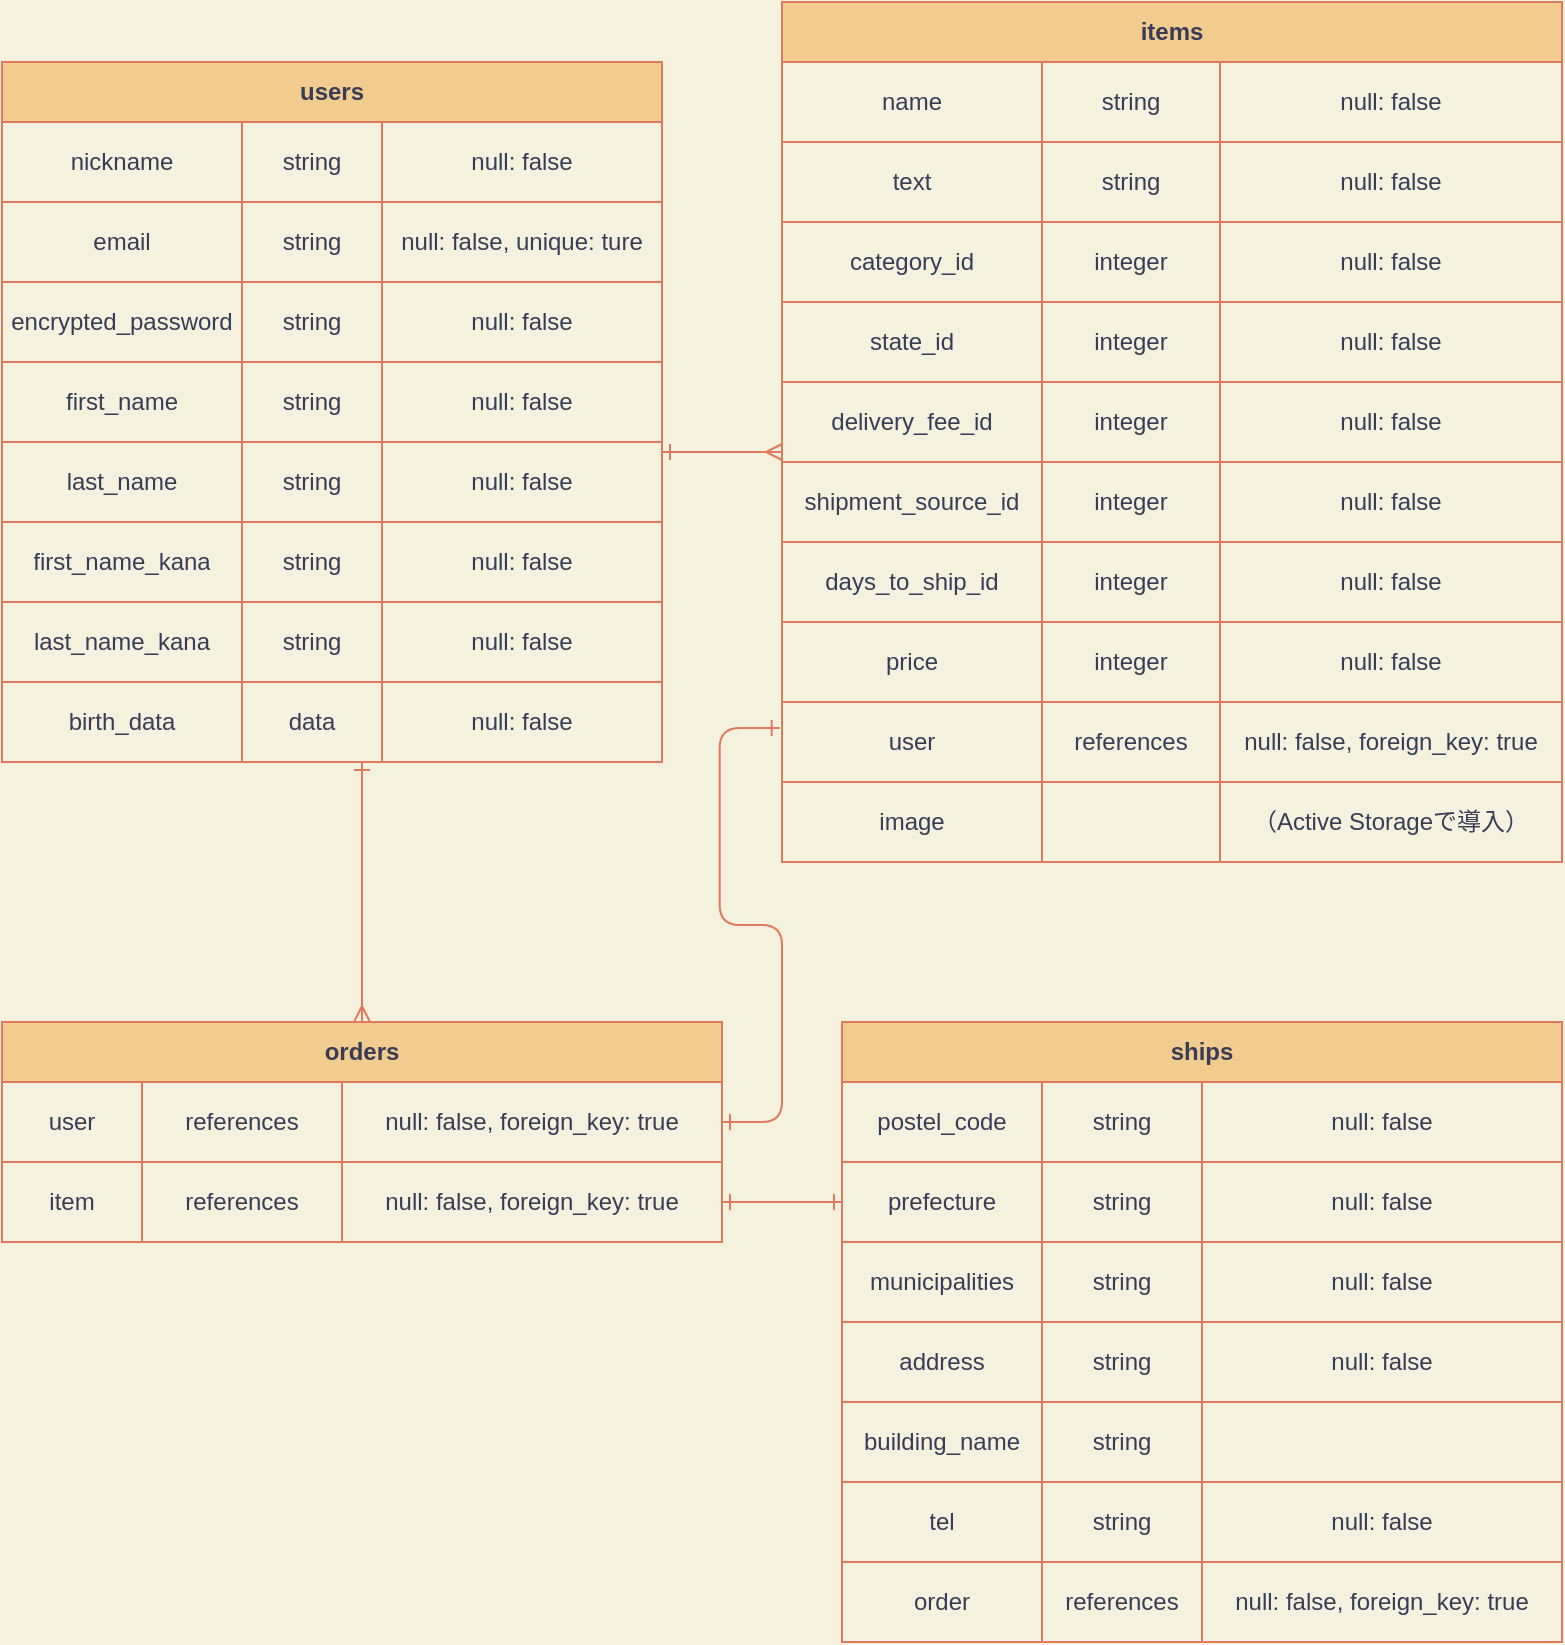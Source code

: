 <mxfile version="13.10.0" type="embed">
    <diagram id="HXXg-mpAm4z_dS3OdFhY" name="ページ1">
        <mxGraphModel dx="856" dy="747" grid="1" gridSize="10" guides="1" tooltips="1" connect="1" arrows="1" fold="1" page="1" pageScale="1" pageWidth="827" pageHeight="1169" background="#F4F1DE" math="0" shadow="0">
            <root>
                <mxCell id="0"/>
                <mxCell id="1" parent="0"/>
                <mxCell id="120" value="" style="edgeStyle=orthogonalEdgeStyle;rounded=0;orthogonalLoop=1;jettySize=auto;html=1;endArrow=ERmany;endFill=0;startArrow=ERone;startFill=0;strokeColor=#E07A5F;fontColor=#393C56;labelBackgroundColor=none;" parent="1" source="26" target="87" edge="1">
                    <mxGeometry relative="1" as="geometry">
                        <Array as="points">
                            <mxPoint x="370" y="235"/>
                            <mxPoint x="370" y="235"/>
                        </Array>
                    </mxGeometry>
                </mxCell>
                <mxCell id="158" value="" style="edgeStyle=orthogonalEdgeStyle;rounded=0;orthogonalLoop=1;jettySize=auto;html=1;endArrow=ERmany;endFill=0;startArrow=ERone;startFill=0;strokeColor=#E07A5F;fontColor=#393C56;labelBackgroundColor=none;" parent="1" source="26" target="125" edge="1">
                    <mxGeometry relative="1" as="geometry">
                        <Array as="points">
                            <mxPoint x="200" y="460"/>
                            <mxPoint x="200" y="460"/>
                        </Array>
                    </mxGeometry>
                </mxCell>
                <mxCell id="26" value="users" style="shape=table;html=1;whiteSpace=wrap;startSize=30;container=1;collapsible=0;childLayout=tableLayout;fontStyle=1;align=center;strokeColor=#E07A5F;fontColor=#393C56;fillColor=#F2CC8F;labelBackgroundColor=none;" parent="1" vertex="1">
                    <mxGeometry x="20" y="40" width="330" height="350" as="geometry"/>
                </mxCell>
                <mxCell id="71" style="shape=partialRectangle;html=1;whiteSpace=wrap;collapsible=0;dropTarget=0;pointerEvents=0;fillColor=none;top=0;left=0;bottom=0;right=0;points=[[0,0.5],[1,0.5]];portConstraint=eastwest;fontColor=#393C56;strokeColor=#E07A5F;labelBackgroundColor=none;" parent="26" vertex="1">
                    <mxGeometry y="30" width="330" height="40" as="geometry"/>
                </mxCell>
                <mxCell id="72" value="nickname" style="shape=partialRectangle;html=1;whiteSpace=wrap;connectable=0;fillColor=none;top=0;left=0;bottom=0;right=0;overflow=hidden;fontColor=#393C56;strokeColor=#E07A5F;labelBackgroundColor=none;" parent="71" vertex="1">
                    <mxGeometry width="120" height="40" as="geometry"/>
                </mxCell>
                <mxCell id="73" value="string" style="shape=partialRectangle;html=1;whiteSpace=wrap;connectable=0;fillColor=none;top=0;left=0;bottom=0;right=0;overflow=hidden;fontColor=#393C56;strokeColor=#E07A5F;labelBackgroundColor=none;" parent="71" vertex="1">
                    <mxGeometry x="120" width="70" height="40" as="geometry"/>
                </mxCell>
                <mxCell id="74" value="null: false" style="shape=partialRectangle;html=1;whiteSpace=wrap;connectable=0;fillColor=none;top=0;left=0;bottom=0;right=0;overflow=hidden;fontColor=#393C56;strokeColor=#E07A5F;labelBackgroundColor=none;" parent="71" vertex="1">
                    <mxGeometry x="190" width="140" height="40" as="geometry"/>
                </mxCell>
                <mxCell id="27" value="" style="shape=partialRectangle;html=1;whiteSpace=wrap;collapsible=0;dropTarget=0;pointerEvents=0;fillColor=none;top=0;left=0;bottom=0;right=0;points=[[0,0.5],[1,0.5]];portConstraint=eastwest;fontColor=#393C56;strokeColor=#E07A5F;labelBackgroundColor=none;" parent="26" vertex="1">
                    <mxGeometry y="70" width="330" height="40" as="geometry"/>
                </mxCell>
                <mxCell id="28" value="email" style="shape=partialRectangle;html=1;whiteSpace=wrap;connectable=0;fillColor=none;top=0;left=0;bottom=0;right=0;overflow=hidden;fontColor=#393C56;strokeColor=#E07A5F;labelBackgroundColor=none;" parent="27" vertex="1">
                    <mxGeometry width="120" height="40" as="geometry"/>
                </mxCell>
                <mxCell id="29" value="string" style="shape=partialRectangle;html=1;whiteSpace=wrap;connectable=0;fillColor=none;top=0;left=0;bottom=0;right=0;overflow=hidden;fontColor=#393C56;strokeColor=#E07A5F;labelBackgroundColor=none;" parent="27" vertex="1">
                    <mxGeometry x="120" width="70" height="40" as="geometry"/>
                </mxCell>
                <mxCell id="30" value="null: false, unique: ture" style="shape=partialRectangle;html=1;whiteSpace=wrap;connectable=0;fillColor=none;top=0;left=0;bottom=0;right=0;overflow=hidden;fontColor=#393C56;strokeColor=#E07A5F;labelBackgroundColor=none;" parent="27" vertex="1">
                    <mxGeometry x="190" width="140" height="40" as="geometry"/>
                </mxCell>
                <mxCell id="31" value="" style="shape=partialRectangle;html=1;whiteSpace=wrap;collapsible=0;dropTarget=0;pointerEvents=0;fillColor=none;top=0;left=0;bottom=0;right=0;points=[[0,0.5],[1,0.5]];portConstraint=eastwest;fontColor=#393C56;strokeColor=#E07A5F;labelBackgroundColor=none;" parent="26" vertex="1">
                    <mxGeometry y="110" width="330" height="40" as="geometry"/>
                </mxCell>
                <mxCell id="32" value="encrypted_password" style="shape=partialRectangle;html=1;whiteSpace=wrap;connectable=0;fillColor=none;top=0;left=0;bottom=0;right=0;overflow=hidden;fontColor=#393C56;strokeColor=#E07A5F;labelBackgroundColor=none;" parent="31" vertex="1">
                    <mxGeometry width="120" height="40" as="geometry"/>
                </mxCell>
                <mxCell id="33" value="string" style="shape=partialRectangle;html=1;whiteSpace=wrap;connectable=0;fillColor=none;top=0;left=0;bottom=0;right=0;overflow=hidden;fontColor=#393C56;strokeColor=#E07A5F;labelBackgroundColor=none;" parent="31" vertex="1">
                    <mxGeometry x="120" width="70" height="40" as="geometry"/>
                </mxCell>
                <mxCell id="34" value="null: false" style="shape=partialRectangle;html=1;whiteSpace=wrap;connectable=0;fillColor=none;top=0;left=0;bottom=0;right=0;overflow=hidden;fontColor=#393C56;strokeColor=#E07A5F;labelBackgroundColor=none;" parent="31" vertex="1">
                    <mxGeometry x="190" width="140" height="40" as="geometry"/>
                </mxCell>
                <mxCell id="35" value="" style="shape=partialRectangle;html=1;whiteSpace=wrap;collapsible=0;dropTarget=0;pointerEvents=0;fillColor=none;top=0;left=0;bottom=0;right=0;points=[[0,0.5],[1,0.5]];portConstraint=eastwest;fontColor=#393C56;strokeColor=#E07A5F;labelBackgroundColor=none;" parent="26" vertex="1">
                    <mxGeometry y="150" width="330" height="40" as="geometry"/>
                </mxCell>
                <mxCell id="36" value="first_name" style="shape=partialRectangle;html=1;whiteSpace=wrap;connectable=0;fillColor=none;top=0;left=0;bottom=0;right=0;overflow=hidden;fontColor=#393C56;strokeColor=#E07A5F;labelBackgroundColor=none;" parent="35" vertex="1">
                    <mxGeometry width="120" height="40" as="geometry"/>
                </mxCell>
                <mxCell id="37" value="string" style="shape=partialRectangle;html=1;whiteSpace=wrap;connectable=0;fillColor=none;top=0;left=0;bottom=0;right=0;overflow=hidden;fontColor=#393C56;strokeColor=#E07A5F;labelBackgroundColor=none;" parent="35" vertex="1">
                    <mxGeometry x="120" width="70" height="40" as="geometry"/>
                </mxCell>
                <mxCell id="38" value="&lt;meta charset=&quot;utf-8&quot;&gt;&lt;span style=&quot;font-family: helvetica; font-size: 12px; font-style: normal; font-weight: 400; letter-spacing: normal; text-align: center; text-indent: 0px; text-transform: none; word-spacing: 0px; display: inline; float: none;&quot;&gt;null: false&lt;/span&gt;" style="shape=partialRectangle;html=1;whiteSpace=wrap;connectable=0;fillColor=none;top=0;left=0;bottom=0;right=0;overflow=hidden;fontColor=#393C56;strokeColor=#E07A5F;labelBackgroundColor=none;" parent="35" vertex="1">
                    <mxGeometry x="190" width="140" height="40" as="geometry"/>
                </mxCell>
                <mxCell id="67" style="shape=partialRectangle;html=1;whiteSpace=wrap;collapsible=0;dropTarget=0;pointerEvents=0;fillColor=none;top=0;left=0;bottom=0;right=0;points=[[0,0.5],[1,0.5]];portConstraint=eastwest;fontColor=#393C56;strokeColor=#E07A5F;labelBackgroundColor=none;" parent="26" vertex="1">
                    <mxGeometry y="190" width="330" height="40" as="geometry"/>
                </mxCell>
                <mxCell id="68" value="last_name" style="shape=partialRectangle;html=1;whiteSpace=wrap;connectable=0;fillColor=none;top=0;left=0;bottom=0;right=0;overflow=hidden;fontColor=#393C56;strokeColor=#E07A5F;labelBackgroundColor=none;" parent="67" vertex="1">
                    <mxGeometry width="120" height="40" as="geometry"/>
                </mxCell>
                <mxCell id="69" value="string" style="shape=partialRectangle;html=1;whiteSpace=wrap;connectable=0;fillColor=none;top=0;left=0;bottom=0;right=0;overflow=hidden;fontColor=#393C56;strokeColor=#E07A5F;labelBackgroundColor=none;" parent="67" vertex="1">
                    <mxGeometry x="120" width="70" height="40" as="geometry"/>
                </mxCell>
                <mxCell id="70" value="&lt;meta charset=&quot;utf-8&quot;&gt;&lt;span style=&quot;font-family: helvetica; font-size: 12px; font-style: normal; font-weight: 400; letter-spacing: normal; text-align: center; text-indent: 0px; text-transform: none; word-spacing: 0px; display: inline; float: none;&quot;&gt;null: false&lt;/span&gt;" style="shape=partialRectangle;html=1;whiteSpace=wrap;connectable=0;fillColor=none;top=0;left=0;bottom=0;right=0;overflow=hidden;fontColor=#393C56;strokeColor=#E07A5F;labelBackgroundColor=none;" parent="67" vertex="1">
                    <mxGeometry x="190" width="140" height="40" as="geometry"/>
                </mxCell>
                <mxCell id="75" style="shape=partialRectangle;html=1;whiteSpace=wrap;collapsible=0;dropTarget=0;pointerEvents=0;fillColor=none;top=0;left=0;bottom=0;right=0;points=[[0,0.5],[1,0.5]];portConstraint=eastwest;fontColor=#393C56;strokeColor=#E07A5F;labelBackgroundColor=none;" parent="26" vertex="1">
                    <mxGeometry y="230" width="330" height="40" as="geometry"/>
                </mxCell>
                <mxCell id="76" value="first_name_kana" style="shape=partialRectangle;html=1;whiteSpace=wrap;connectable=0;fillColor=none;top=0;left=0;bottom=0;right=0;overflow=hidden;fontColor=#393C56;strokeColor=#E07A5F;labelBackgroundColor=none;" parent="75" vertex="1">
                    <mxGeometry width="120" height="40" as="geometry"/>
                </mxCell>
                <mxCell id="77" value="string" style="shape=partialRectangle;html=1;whiteSpace=wrap;connectable=0;fillColor=none;top=0;left=0;bottom=0;right=0;overflow=hidden;fontColor=#393C56;strokeColor=#E07A5F;labelBackgroundColor=none;" parent="75" vertex="1">
                    <mxGeometry x="120" width="70" height="40" as="geometry"/>
                </mxCell>
                <mxCell id="78" value="&lt;meta charset=&quot;utf-8&quot;&gt;&lt;span style=&quot;font-family: helvetica; font-size: 12px; font-style: normal; font-weight: 400; letter-spacing: normal; text-align: center; text-indent: 0px; text-transform: none; word-spacing: 0px; display: inline; float: none;&quot;&gt;null: false&lt;/span&gt;" style="shape=partialRectangle;html=1;whiteSpace=wrap;connectable=0;fillColor=none;top=0;left=0;bottom=0;right=0;overflow=hidden;fontColor=#393C56;strokeColor=#E07A5F;labelBackgroundColor=none;" parent="75" vertex="1">
                    <mxGeometry x="190" width="140" height="40" as="geometry"/>
                </mxCell>
                <mxCell id="79" style="shape=partialRectangle;html=1;whiteSpace=wrap;collapsible=0;dropTarget=0;pointerEvents=0;fillColor=none;top=0;left=0;bottom=0;right=0;points=[[0,0.5],[1,0.5]];portConstraint=eastwest;fontColor=#393C56;strokeColor=#E07A5F;labelBackgroundColor=none;" parent="26" vertex="1">
                    <mxGeometry y="270" width="330" height="40" as="geometry"/>
                </mxCell>
                <mxCell id="80" value="last_name_kana" style="shape=partialRectangle;html=1;whiteSpace=wrap;connectable=0;fillColor=none;top=0;left=0;bottom=0;right=0;overflow=hidden;fontColor=#393C56;strokeColor=#E07A5F;labelBackgroundColor=none;" parent="79" vertex="1">
                    <mxGeometry width="120" height="40" as="geometry"/>
                </mxCell>
                <mxCell id="81" value="string" style="shape=partialRectangle;html=1;whiteSpace=wrap;connectable=0;fillColor=none;top=0;left=0;bottom=0;right=0;overflow=hidden;fontColor=#393C56;strokeColor=#E07A5F;labelBackgroundColor=none;" parent="79" vertex="1">
                    <mxGeometry x="120" width="70" height="40" as="geometry"/>
                </mxCell>
                <mxCell id="82" value="&lt;meta charset=&quot;utf-8&quot;&gt;&lt;span style=&quot;font-family: helvetica; font-size: 12px; font-style: normal; font-weight: 400; letter-spacing: normal; text-align: center; text-indent: 0px; text-transform: none; word-spacing: 0px; display: inline; float: none;&quot;&gt;null: false&lt;/span&gt;" style="shape=partialRectangle;html=1;whiteSpace=wrap;connectable=0;fillColor=none;top=0;left=0;bottom=0;right=0;overflow=hidden;fontColor=#393C56;strokeColor=#E07A5F;labelBackgroundColor=none;" parent="79" vertex="1">
                    <mxGeometry x="190" width="140" height="40" as="geometry"/>
                </mxCell>
                <mxCell id="83" style="shape=partialRectangle;html=1;whiteSpace=wrap;collapsible=0;dropTarget=0;pointerEvents=0;fillColor=none;top=0;left=0;bottom=0;right=0;points=[[0,0.5],[1,0.5]];portConstraint=eastwest;fontColor=#393C56;strokeColor=#E07A5F;labelBackgroundColor=none;" parent="26" vertex="1">
                    <mxGeometry y="310" width="330" height="40" as="geometry"/>
                </mxCell>
                <mxCell id="84" value="birth_data" style="shape=partialRectangle;html=1;whiteSpace=wrap;connectable=0;fillColor=none;top=0;left=0;bottom=0;right=0;overflow=hidden;fontColor=#393C56;strokeColor=#E07A5F;labelBackgroundColor=none;" parent="83" vertex="1">
                    <mxGeometry width="120" height="40" as="geometry"/>
                </mxCell>
                <mxCell id="85" value="data" style="shape=partialRectangle;html=1;whiteSpace=wrap;connectable=0;fillColor=none;top=0;left=0;bottom=0;right=0;overflow=hidden;fontColor=#393C56;strokeColor=#E07A5F;labelBackgroundColor=none;" parent="83" vertex="1">
                    <mxGeometry x="120" width="70" height="40" as="geometry"/>
                </mxCell>
                <mxCell id="86" value="&lt;meta charset=&quot;utf-8&quot;&gt;&lt;span style=&quot;font-family: helvetica; font-size: 12px; font-style: normal; font-weight: 400; letter-spacing: normal; text-align: center; text-indent: 0px; text-transform: none; word-spacing: 0px; display: inline; float: none;&quot;&gt;null: false&lt;/span&gt;" style="shape=partialRectangle;html=1;whiteSpace=wrap;connectable=0;fillColor=none;top=0;left=0;bottom=0;right=0;overflow=hidden;fontColor=#393C56;strokeColor=#E07A5F;labelBackgroundColor=none;" parent="83" vertex="1">
                    <mxGeometry x="190" width="140" height="40" as="geometry"/>
                </mxCell>
                <mxCell id="87" value="items" style="shape=table;html=1;whiteSpace=wrap;startSize=30;container=1;collapsible=0;childLayout=tableLayout;fontStyle=1;align=center;strokeColor=#E07A5F;fontColor=#393C56;fillColor=#F2CC8F;labelBackgroundColor=none;" parent="1" vertex="1">
                    <mxGeometry x="410" y="10" width="390" height="430" as="geometry"/>
                </mxCell>
                <mxCell id="88" style="shape=partialRectangle;html=1;whiteSpace=wrap;collapsible=0;dropTarget=0;pointerEvents=0;fillColor=none;top=0;left=0;bottom=0;right=0;points=[[0,0.5],[1,0.5]];portConstraint=eastwest;fontColor=#393C56;strokeColor=#E07A5F;labelBackgroundColor=none;" parent="87" vertex="1">
                    <mxGeometry y="30" width="390" height="40" as="geometry"/>
                </mxCell>
                <mxCell id="89" value="name" style="shape=partialRectangle;html=1;whiteSpace=wrap;connectable=0;fillColor=none;top=0;left=0;bottom=0;right=0;overflow=hidden;fontColor=#393C56;strokeColor=#E07A5F;labelBackgroundColor=none;" parent="88" vertex="1">
                    <mxGeometry width="130" height="40" as="geometry"/>
                </mxCell>
                <mxCell id="90" value="string" style="shape=partialRectangle;html=1;whiteSpace=wrap;connectable=0;fillColor=none;top=0;left=0;bottom=0;right=0;overflow=hidden;fontColor=#393C56;strokeColor=#E07A5F;labelBackgroundColor=none;" parent="88" vertex="1">
                    <mxGeometry x="130" width="89" height="40" as="geometry"/>
                </mxCell>
                <mxCell id="91" value="null: false" style="shape=partialRectangle;html=1;whiteSpace=wrap;connectable=0;fillColor=none;top=0;left=0;bottom=0;right=0;overflow=hidden;fontColor=#393C56;strokeColor=#E07A5F;labelBackgroundColor=none;" parent="88" vertex="1">
                    <mxGeometry x="219" width="171" height="40" as="geometry"/>
                </mxCell>
                <mxCell id="92" value="" style="shape=partialRectangle;html=1;whiteSpace=wrap;collapsible=0;dropTarget=0;pointerEvents=0;fillColor=none;top=0;left=0;bottom=0;right=0;points=[[0,0.5],[1,0.5]];portConstraint=eastwest;fontColor=#393C56;strokeColor=#E07A5F;labelBackgroundColor=none;" parent="87" vertex="1">
                    <mxGeometry y="70" width="390" height="40" as="geometry"/>
                </mxCell>
                <mxCell id="93" value="text" style="shape=partialRectangle;html=1;whiteSpace=wrap;connectable=0;fillColor=none;top=0;left=0;bottom=0;right=0;overflow=hidden;fontColor=#393C56;strokeColor=#E07A5F;labelBackgroundColor=none;" parent="92" vertex="1">
                    <mxGeometry width="130" height="40" as="geometry"/>
                </mxCell>
                <mxCell id="94" value="string" style="shape=partialRectangle;html=1;whiteSpace=wrap;connectable=0;fillColor=none;top=0;left=0;bottom=0;right=0;overflow=hidden;fontColor=#393C56;strokeColor=#E07A5F;labelBackgroundColor=none;" parent="92" vertex="1">
                    <mxGeometry x="130" width="89" height="40" as="geometry"/>
                </mxCell>
                <mxCell id="95" value="null: false" style="shape=partialRectangle;html=1;whiteSpace=wrap;connectable=0;fillColor=none;top=0;left=0;bottom=0;right=0;overflow=hidden;fontColor=#393C56;strokeColor=#E07A5F;labelBackgroundColor=none;" parent="92" vertex="1">
                    <mxGeometry x="219" width="171" height="40" as="geometry"/>
                </mxCell>
                <mxCell id="96" value="" style="shape=partialRectangle;html=1;whiteSpace=wrap;collapsible=0;dropTarget=0;pointerEvents=0;fillColor=none;top=0;left=0;bottom=0;right=0;points=[[0,0.5],[1,0.5]];portConstraint=eastwest;fontColor=#393C56;strokeColor=#E07A5F;labelBackgroundColor=none;" parent="87" vertex="1">
                    <mxGeometry y="110" width="390" height="40" as="geometry"/>
                </mxCell>
                <mxCell id="97" value="category_id" style="shape=partialRectangle;html=1;whiteSpace=wrap;connectable=0;fillColor=none;top=0;left=0;bottom=0;right=0;overflow=hidden;fontColor=#393C56;strokeColor=#E07A5F;labelBackgroundColor=none;" parent="96" vertex="1">
                    <mxGeometry width="130" height="40" as="geometry"/>
                </mxCell>
                <mxCell id="98" value="integer" style="shape=partialRectangle;html=1;whiteSpace=wrap;connectable=0;fillColor=none;top=0;left=0;bottom=0;right=0;overflow=hidden;fontColor=#393C56;strokeColor=#E07A5F;labelBackgroundColor=none;" parent="96" vertex="1">
                    <mxGeometry x="130" width="89" height="40" as="geometry"/>
                </mxCell>
                <mxCell id="99" value="null: false" style="shape=partialRectangle;html=1;whiteSpace=wrap;connectable=0;fillColor=none;top=0;left=0;bottom=0;right=0;overflow=hidden;fontColor=#393C56;strokeColor=#E07A5F;labelBackgroundColor=none;" parent="96" vertex="1">
                    <mxGeometry x="219" width="171" height="40" as="geometry"/>
                </mxCell>
                <mxCell id="100" value="" style="shape=partialRectangle;html=1;whiteSpace=wrap;collapsible=0;dropTarget=0;pointerEvents=0;fillColor=none;top=0;left=0;bottom=0;right=0;points=[[0,0.5],[1,0.5]];portConstraint=eastwest;fontColor=#393C56;strokeColor=#E07A5F;labelBackgroundColor=none;" parent="87" vertex="1">
                    <mxGeometry y="150" width="390" height="40" as="geometry"/>
                </mxCell>
                <mxCell id="101" value="state_id" style="shape=partialRectangle;html=1;whiteSpace=wrap;connectable=0;fillColor=none;top=0;left=0;bottom=0;right=0;overflow=hidden;fontColor=#393C56;strokeColor=#E07A5F;labelBackgroundColor=none;" parent="100" vertex="1">
                    <mxGeometry width="130" height="40" as="geometry"/>
                </mxCell>
                <mxCell id="102" value="integer" style="shape=partialRectangle;html=1;whiteSpace=wrap;connectable=0;fillColor=none;top=0;left=0;bottom=0;right=0;overflow=hidden;fontColor=#393C56;strokeColor=#E07A5F;labelBackgroundColor=none;" parent="100" vertex="1">
                    <mxGeometry x="130" width="89" height="40" as="geometry"/>
                </mxCell>
                <mxCell id="103" value="&lt;meta charset=&quot;utf-8&quot;&gt;&lt;span style=&quot;font-family: helvetica; font-size: 12px; font-style: normal; font-weight: 400; letter-spacing: normal; text-align: center; text-indent: 0px; text-transform: none; word-spacing: 0px; display: inline; float: none;&quot;&gt;null: false&lt;/span&gt;" style="shape=partialRectangle;html=1;whiteSpace=wrap;connectable=0;fillColor=none;top=0;left=0;bottom=0;right=0;overflow=hidden;fontColor=#393C56;strokeColor=#E07A5F;labelBackgroundColor=none;" parent="100" vertex="1">
                    <mxGeometry x="219" width="171" height="40" as="geometry"/>
                </mxCell>
                <mxCell id="104" style="shape=partialRectangle;html=1;whiteSpace=wrap;collapsible=0;dropTarget=0;pointerEvents=0;fillColor=none;top=0;left=0;bottom=0;right=0;points=[[0,0.5],[1,0.5]];portConstraint=eastwest;fontColor=#393C56;strokeColor=#E07A5F;labelBackgroundColor=none;" parent="87" vertex="1">
                    <mxGeometry y="190" width="390" height="40" as="geometry"/>
                </mxCell>
                <mxCell id="105" value="delivery_fee_id" style="shape=partialRectangle;html=1;whiteSpace=wrap;connectable=0;fillColor=none;top=0;left=0;bottom=0;right=0;overflow=hidden;fontColor=#393C56;strokeColor=#E07A5F;labelBackgroundColor=none;" parent="104" vertex="1">
                    <mxGeometry width="130" height="40" as="geometry"/>
                </mxCell>
                <mxCell id="106" value="integer" style="shape=partialRectangle;html=1;whiteSpace=wrap;connectable=0;fillColor=none;top=0;left=0;bottom=0;right=0;overflow=hidden;fontColor=#393C56;strokeColor=#E07A5F;labelBackgroundColor=none;" parent="104" vertex="1">
                    <mxGeometry x="130" width="89" height="40" as="geometry"/>
                </mxCell>
                <mxCell id="107" value="&lt;meta charset=&quot;utf-8&quot;&gt;&lt;span style=&quot;font-family: helvetica; font-size: 12px; font-style: normal; font-weight: 400; letter-spacing: normal; text-align: center; text-indent: 0px; text-transform: none; word-spacing: 0px; display: inline; float: none;&quot;&gt;null: false&lt;/span&gt;" style="shape=partialRectangle;html=1;whiteSpace=wrap;connectable=0;fillColor=none;top=0;left=0;bottom=0;right=0;overflow=hidden;fontColor=#393C56;strokeColor=#E07A5F;labelBackgroundColor=none;" parent="104" vertex="1">
                    <mxGeometry x="219" width="171" height="40" as="geometry"/>
                </mxCell>
                <mxCell id="108" style="shape=partialRectangle;html=1;whiteSpace=wrap;collapsible=0;dropTarget=0;pointerEvents=0;fillColor=none;top=0;left=0;bottom=0;right=0;points=[[0,0.5],[1,0.5]];portConstraint=eastwest;fontColor=#393C56;strokeColor=#E07A5F;labelBackgroundColor=none;" parent="87" vertex="1">
                    <mxGeometry y="230" width="390" height="40" as="geometry"/>
                </mxCell>
                <mxCell id="109" value="shipment_source_id" style="shape=partialRectangle;html=1;whiteSpace=wrap;connectable=0;fillColor=none;top=0;left=0;bottom=0;right=0;overflow=hidden;fontColor=#393C56;strokeColor=#E07A5F;labelBackgroundColor=none;" parent="108" vertex="1">
                    <mxGeometry width="130" height="40" as="geometry"/>
                </mxCell>
                <mxCell id="110" value="integer" style="shape=partialRectangle;html=1;whiteSpace=wrap;connectable=0;fillColor=none;top=0;left=0;bottom=0;right=0;overflow=hidden;fontColor=#393C56;strokeColor=#E07A5F;labelBackgroundColor=none;" parent="108" vertex="1">
                    <mxGeometry x="130" width="89" height="40" as="geometry"/>
                </mxCell>
                <mxCell id="111" value="&lt;meta charset=&quot;utf-8&quot;&gt;&lt;span style=&quot;font-family: helvetica; font-size: 12px; font-style: normal; font-weight: 400; letter-spacing: normal; text-align: center; text-indent: 0px; text-transform: none; word-spacing: 0px; display: inline; float: none;&quot;&gt;null: false&lt;/span&gt;" style="shape=partialRectangle;html=1;whiteSpace=wrap;connectable=0;fillColor=none;top=0;left=0;bottom=0;right=0;overflow=hidden;fontColor=#393C56;strokeColor=#E07A5F;labelBackgroundColor=none;" parent="108" vertex="1">
                    <mxGeometry x="219" width="171" height="40" as="geometry"/>
                </mxCell>
                <mxCell id="112" style="shape=partialRectangle;html=1;whiteSpace=wrap;collapsible=0;dropTarget=0;pointerEvents=0;fillColor=none;top=0;left=0;bottom=0;right=0;points=[[0,0.5],[1,0.5]];portConstraint=eastwest;fontColor=#393C56;strokeColor=#E07A5F;labelBackgroundColor=none;" parent="87" vertex="1">
                    <mxGeometry y="270" width="390" height="40" as="geometry"/>
                </mxCell>
                <mxCell id="113" value="days_to_ship_id" style="shape=partialRectangle;html=1;whiteSpace=wrap;connectable=0;fillColor=none;top=0;left=0;bottom=0;right=0;overflow=hidden;fontColor=#393C56;strokeColor=#E07A5F;labelBackgroundColor=none;" parent="112" vertex="1">
                    <mxGeometry width="130" height="40" as="geometry"/>
                </mxCell>
                <mxCell id="114" value="integer" style="shape=partialRectangle;html=1;whiteSpace=wrap;connectable=0;fillColor=none;top=0;left=0;bottom=0;right=0;overflow=hidden;fontColor=#393C56;strokeColor=#E07A5F;labelBackgroundColor=none;" parent="112" vertex="1">
                    <mxGeometry x="130" width="89" height="40" as="geometry"/>
                </mxCell>
                <mxCell id="115" value="&lt;meta charset=&quot;utf-8&quot;&gt;&lt;span style=&quot;font-family: helvetica; font-size: 12px; font-style: normal; font-weight: 400; letter-spacing: normal; text-align: center; text-indent: 0px; text-transform: none; word-spacing: 0px; display: inline; float: none;&quot;&gt;null: false&lt;/span&gt;" style="shape=partialRectangle;html=1;whiteSpace=wrap;connectable=0;fillColor=none;top=0;left=0;bottom=0;right=0;overflow=hidden;fontColor=#393C56;strokeColor=#E07A5F;labelBackgroundColor=none;" parent="112" vertex="1">
                    <mxGeometry x="219" width="171" height="40" as="geometry"/>
                </mxCell>
                <mxCell id="116" style="shape=partialRectangle;html=1;whiteSpace=wrap;collapsible=0;dropTarget=0;pointerEvents=0;fillColor=none;top=0;left=0;bottom=0;right=0;points=[[0,0.5],[1,0.5]];portConstraint=eastwest;fontColor=#393C56;strokeColor=#E07A5F;labelBackgroundColor=none;" parent="87" vertex="1">
                    <mxGeometry y="310" width="390" height="40" as="geometry"/>
                </mxCell>
                <mxCell id="117" value="price" style="shape=partialRectangle;html=1;whiteSpace=wrap;connectable=0;fillColor=none;top=0;left=0;bottom=0;right=0;overflow=hidden;fontColor=#393C56;strokeColor=#E07A5F;labelBackgroundColor=none;" parent="116" vertex="1">
                    <mxGeometry width="130" height="40" as="geometry"/>
                </mxCell>
                <mxCell id="118" value="integer" style="shape=partialRectangle;html=1;whiteSpace=wrap;connectable=0;fillColor=none;top=0;left=0;bottom=0;right=0;overflow=hidden;fontColor=#393C56;strokeColor=#E07A5F;labelBackgroundColor=none;" parent="116" vertex="1">
                    <mxGeometry x="130" width="89" height="40" as="geometry"/>
                </mxCell>
                <mxCell id="119" value="&lt;meta charset=&quot;utf-8&quot;&gt;&lt;span style=&quot;font-family: helvetica; font-size: 12px; font-style: normal; font-weight: 400; letter-spacing: normal; text-align: center; text-indent: 0px; text-transform: none; word-spacing: 0px; display: inline; float: none;&quot;&gt;null: false&lt;/span&gt;" style="shape=partialRectangle;html=1;whiteSpace=wrap;connectable=0;fillColor=none;top=0;left=0;bottom=0;right=0;overflow=hidden;fontColor=#393C56;strokeColor=#E07A5F;labelBackgroundColor=none;" parent="116" vertex="1">
                    <mxGeometry x="219" width="171" height="40" as="geometry"/>
                </mxCell>
                <mxCell id="121" style="shape=partialRectangle;html=1;whiteSpace=wrap;collapsible=0;dropTarget=0;pointerEvents=0;fillColor=none;top=0;left=0;bottom=0;right=0;points=[[0,0.5],[1,0.5]];portConstraint=eastwest;fontColor=#393C56;strokeColor=#E07A5F;labelBackgroundColor=none;" parent="87" vertex="1">
                    <mxGeometry y="350" width="390" height="40" as="geometry"/>
                </mxCell>
                <mxCell id="122" value="user" style="shape=partialRectangle;html=1;whiteSpace=wrap;connectable=0;fillColor=none;top=0;left=0;bottom=0;right=0;overflow=hidden;fontColor=#393C56;strokeColor=#E07A5F;labelBackgroundColor=none;" parent="121" vertex="1">
                    <mxGeometry width="130" height="40" as="geometry"/>
                </mxCell>
                <mxCell id="123" value="references" style="shape=partialRectangle;html=1;whiteSpace=wrap;connectable=0;fillColor=none;top=0;left=0;bottom=0;right=0;overflow=hidden;fontColor=#393C56;strokeColor=#E07A5F;labelBackgroundColor=none;" parent="121" vertex="1">
                    <mxGeometry x="130" width="89" height="40" as="geometry"/>
                </mxCell>
                <mxCell id="124" value="null: false, foreign_key: true" style="shape=partialRectangle;html=1;whiteSpace=wrap;connectable=0;fillColor=none;top=0;left=0;bottom=0;right=0;overflow=hidden;fontColor=#393C56;strokeColor=#E07A5F;labelBackgroundColor=none;" parent="121" vertex="1">
                    <mxGeometry x="219" width="171" height="40" as="geometry"/>
                </mxCell>
                <mxCell id="265" style="shape=partialRectangle;html=1;whiteSpace=wrap;collapsible=0;dropTarget=0;pointerEvents=0;fillColor=none;top=0;left=0;bottom=0;right=0;points=[[0,0.5],[1,0.5]];portConstraint=eastwest;fontColor=#393C56;strokeColor=#E07A5F;labelBackgroundColor=none;" parent="87" vertex="1">
                    <mxGeometry y="390" width="390" height="40" as="geometry"/>
                </mxCell>
                <mxCell id="266" value="image" style="shape=partialRectangle;html=1;whiteSpace=wrap;connectable=0;fillColor=none;top=0;left=0;bottom=0;right=0;overflow=hidden;fontColor=#393C56;strokeColor=#E07A5F;labelBackgroundColor=none;" parent="265" vertex="1">
                    <mxGeometry width="130" height="40" as="geometry"/>
                </mxCell>
                <mxCell id="267" style="shape=partialRectangle;html=1;whiteSpace=wrap;connectable=0;fillColor=none;top=0;left=0;bottom=0;right=0;overflow=hidden;fontColor=#393C56;strokeColor=#E07A5F;labelBackgroundColor=none;" parent="265" vertex="1">
                    <mxGeometry x="130" width="89" height="40" as="geometry"/>
                </mxCell>
                <mxCell id="268" value="（Active Storageで導入）" style="shape=partialRectangle;html=1;whiteSpace=wrap;connectable=0;fillColor=none;top=0;left=0;bottom=0;right=0;overflow=hidden;fontColor=#393C56;strokeColor=#E07A5F;labelBackgroundColor=none;" parent="265" vertex="1">
                    <mxGeometry x="219" width="171" height="40" as="geometry"/>
                </mxCell>
                <mxCell id="209" value="" style="edgeStyle=orthogonalEdgeStyle;rounded=0;orthogonalLoop=1;jettySize=auto;html=1;entryX=0;entryY=0.5;entryDx=0;entryDy=0;exitX=1;exitY=0.5;exitDx=0;exitDy=0;endArrow=ERone;endFill=0;startArrow=ERone;startFill=0;strokeColor=#E07A5F;fontColor=#393C56;labelBackgroundColor=none;" parent="1" target="205" edge="1">
                    <mxGeometry relative="1" as="geometry">
                        <Array as="points">
                            <mxPoint x="420" y="650"/>
                            <mxPoint x="420" y="650"/>
                        </Array>
                    </mxGeometry>
                </mxCell>
                <mxCell id="125" value="orders" style="shape=table;html=1;whiteSpace=wrap;startSize=30;container=1;collapsible=0;childLayout=tableLayout;fontStyle=1;align=center;strokeColor=#E07A5F;fontColor=#393C56;fillColor=#F2CC8F;labelBackgroundColor=none;" parent="1" vertex="1">
                    <mxGeometry x="20" y="520" width="360" height="110" as="geometry"/>
                </mxCell>
                <mxCell id="126" style="shape=partialRectangle;html=1;whiteSpace=wrap;collapsible=0;dropTarget=0;pointerEvents=0;fillColor=none;top=0;left=0;bottom=0;right=0;points=[[0,0.5],[1,0.5]];portConstraint=eastwest;fontColor=#393C56;strokeColor=#E07A5F;labelBackgroundColor=none;" parent="125" vertex="1">
                    <mxGeometry y="30" width="360" height="40" as="geometry"/>
                </mxCell>
                <mxCell id="127" value="user" style="shape=partialRectangle;html=1;whiteSpace=wrap;connectable=0;fillColor=none;top=0;left=0;bottom=0;right=0;overflow=hidden;fontColor=#393C56;strokeColor=#E07A5F;labelBackgroundColor=none;" parent="126" vertex="1">
                    <mxGeometry width="70" height="40" as="geometry"/>
                </mxCell>
                <mxCell id="128" value="references" style="shape=partialRectangle;html=1;whiteSpace=wrap;connectable=0;fillColor=none;top=0;left=0;bottom=0;right=0;overflow=hidden;fontColor=#393C56;strokeColor=#E07A5F;labelBackgroundColor=none;" parent="126" vertex="1">
                    <mxGeometry x="70" width="100" height="40" as="geometry"/>
                </mxCell>
                <mxCell id="129" value="null: false, foreign_key: true" style="shape=partialRectangle;html=1;whiteSpace=wrap;connectable=0;fillColor=none;top=0;left=0;bottom=0;right=0;overflow=hidden;fontColor=#393C56;strokeColor=#E07A5F;labelBackgroundColor=none;" parent="126" vertex="1">
                    <mxGeometry x="170" width="190" height="40" as="geometry"/>
                </mxCell>
                <mxCell id="130" value="" style="shape=partialRectangle;html=1;whiteSpace=wrap;collapsible=0;dropTarget=0;pointerEvents=0;fillColor=none;top=0;left=0;bottom=0;right=0;points=[[0,0.5],[1,0.5]];portConstraint=eastwest;fontColor=#393C56;strokeColor=#E07A5F;labelBackgroundColor=none;" parent="125" vertex="1">
                    <mxGeometry y="70" width="360" height="40" as="geometry"/>
                </mxCell>
                <mxCell id="131" value="item" style="shape=partialRectangle;html=1;whiteSpace=wrap;connectable=0;fillColor=none;top=0;left=0;bottom=0;right=0;overflow=hidden;fontColor=#393C56;strokeColor=#E07A5F;labelBackgroundColor=none;" parent="130" vertex="1">
                    <mxGeometry width="70" height="40" as="geometry"/>
                </mxCell>
                <mxCell id="132" value="references" style="shape=partialRectangle;html=1;whiteSpace=wrap;connectable=0;fillColor=none;top=0;left=0;bottom=0;right=0;overflow=hidden;fontColor=#393C56;strokeColor=#E07A5F;labelBackgroundColor=none;" parent="130" vertex="1">
                    <mxGeometry x="70" width="100" height="40" as="geometry"/>
                </mxCell>
                <mxCell id="133" value="&lt;meta charset=&quot;utf-8&quot;&gt;&lt;span style=&quot;font-family: helvetica; font-size: 12px; font-style: normal; font-weight: 400; letter-spacing: normal; text-align: center; text-indent: 0px; text-transform: none; word-spacing: 0px; display: inline; float: none;&quot;&gt;null: false, foreign_key: true&lt;/span&gt;" style="shape=partialRectangle;html=1;whiteSpace=wrap;connectable=0;fillColor=none;top=0;left=0;bottom=0;right=0;overflow=hidden;fontColor=#393C56;strokeColor=#E07A5F;labelBackgroundColor=none;" parent="130" vertex="1">
                    <mxGeometry x="170" width="190" height="40" as="geometry"/>
                </mxCell>
                <mxCell id="196" value="ships" style="shape=table;html=1;whiteSpace=wrap;startSize=30;container=1;collapsible=0;childLayout=tableLayout;fontStyle=1;align=center;strokeColor=#E07A5F;fontColor=#393C56;fillColor=#F2CC8F;labelBackgroundColor=none;" parent="1" vertex="1">
                    <mxGeometry x="440" y="520" width="360" height="310" as="geometry"/>
                </mxCell>
                <mxCell id="197" style="shape=partialRectangle;html=1;whiteSpace=wrap;collapsible=0;dropTarget=0;pointerEvents=0;fillColor=none;top=0;left=0;bottom=0;right=0;points=[[0,0.5],[1,0.5]];portConstraint=eastwest;fontColor=#393C56;strokeColor=#E07A5F;labelBackgroundColor=none;" parent="196" vertex="1">
                    <mxGeometry y="30" width="360" height="40" as="geometry"/>
                </mxCell>
                <mxCell id="198" value="postel_code" style="shape=partialRectangle;html=1;whiteSpace=wrap;connectable=0;fillColor=none;top=0;left=0;bottom=0;right=0;overflow=hidden;fontColor=#393C56;strokeColor=#E07A5F;labelBackgroundColor=none;" parent="197" vertex="1">
                    <mxGeometry width="100" height="40" as="geometry"/>
                </mxCell>
                <mxCell id="199" value="string" style="shape=partialRectangle;html=1;whiteSpace=wrap;connectable=0;fillColor=none;top=0;left=0;bottom=0;right=0;overflow=hidden;fontColor=#393C56;strokeColor=#E07A5F;labelBackgroundColor=none;" parent="197" vertex="1">
                    <mxGeometry x="100" width="80" height="40" as="geometry"/>
                </mxCell>
                <mxCell id="200" value="null: false" style="shape=partialRectangle;html=1;whiteSpace=wrap;connectable=0;fillColor=none;top=0;left=0;bottom=0;right=0;overflow=hidden;fontColor=#393C56;strokeColor=#E07A5F;labelBackgroundColor=none;" parent="197" vertex="1">
                    <mxGeometry x="180" width="180" height="40" as="geometry"/>
                </mxCell>
                <mxCell id="201" value="" style="shape=partialRectangle;html=1;whiteSpace=wrap;collapsible=0;dropTarget=0;pointerEvents=0;fillColor=none;top=0;left=0;bottom=0;right=0;points=[[0,0.5],[1,0.5]];portConstraint=eastwest;fontColor=#393C56;strokeColor=#E07A5F;labelBackgroundColor=none;" parent="196" vertex="1">
                    <mxGeometry y="70" width="360" height="40" as="geometry"/>
                </mxCell>
                <mxCell id="202" value="prefecture" style="shape=partialRectangle;html=1;whiteSpace=wrap;connectable=0;fillColor=none;top=0;left=0;bottom=0;right=0;overflow=hidden;fontColor=#393C56;strokeColor=#E07A5F;labelBackgroundColor=none;" parent="201" vertex="1">
                    <mxGeometry width="100" height="40" as="geometry"/>
                </mxCell>
                <mxCell id="203" value="string" style="shape=partialRectangle;html=1;whiteSpace=wrap;connectable=0;fillColor=none;top=0;left=0;bottom=0;right=0;overflow=hidden;fontColor=#393C56;strokeColor=#E07A5F;labelBackgroundColor=none;" parent="201" vertex="1">
                    <mxGeometry x="100" width="80" height="40" as="geometry"/>
                </mxCell>
                <mxCell id="204" value="&lt;meta charset=&quot;utf-8&quot;&gt;&lt;span style=&quot;font-family: helvetica; font-size: 12px; font-style: normal; font-weight: 400; letter-spacing: normal; text-align: center; text-indent: 0px; text-transform: none; word-spacing: 0px; display: inline; float: none;&quot;&gt;null: false&lt;/span&gt;" style="shape=partialRectangle;html=1;whiteSpace=wrap;connectable=0;fillColor=none;top=0;left=0;bottom=0;right=0;overflow=hidden;fontColor=#393C56;strokeColor=#E07A5F;labelBackgroundColor=none;" parent="201" vertex="1">
                    <mxGeometry x="180" width="180" height="40" as="geometry"/>
                </mxCell>
                <mxCell id="205" value="" style="shape=partialRectangle;html=1;whiteSpace=wrap;collapsible=0;dropTarget=0;pointerEvents=0;fillColor=none;top=0;left=0;bottom=0;right=0;points=[[0,0.5],[1,0.5]];portConstraint=eastwest;fontColor=#393C56;strokeColor=#E07A5F;labelBackgroundColor=none;" parent="196" vertex="1">
                    <mxGeometry y="110" width="360" height="40" as="geometry"/>
                </mxCell>
                <mxCell id="206" value="municipalities" style="shape=partialRectangle;html=1;whiteSpace=wrap;connectable=0;fillColor=none;top=0;left=0;bottom=0;right=0;overflow=hidden;fontColor=#393C56;strokeColor=#E07A5F;labelBackgroundColor=none;" parent="205" vertex="1">
                    <mxGeometry width="100" height="40" as="geometry"/>
                </mxCell>
                <mxCell id="207" value="string" style="shape=partialRectangle;html=1;whiteSpace=wrap;connectable=0;fillColor=none;top=0;left=0;bottom=0;right=0;overflow=hidden;fontColor=#393C56;strokeColor=#E07A5F;labelBackgroundColor=none;" parent="205" vertex="1">
                    <mxGeometry x="100" width="80" height="40" as="geometry"/>
                </mxCell>
                <mxCell id="208" value="&lt;meta charset=&quot;utf-8&quot;&gt;&lt;span style=&quot;font-family: helvetica; font-size: 12px; font-style: normal; font-weight: 400; letter-spacing: normal; text-align: center; text-indent: 0px; text-transform: none; word-spacing: 0px; display: inline; float: none;&quot;&gt;null: false&lt;/span&gt;" style="shape=partialRectangle;html=1;whiteSpace=wrap;connectable=0;fillColor=none;top=0;left=0;bottom=0;right=0;overflow=hidden;fontColor=#393C56;strokeColor=#E07A5F;labelBackgroundColor=none;" parent="205" vertex="1">
                    <mxGeometry x="180" width="180" height="40" as="geometry"/>
                </mxCell>
                <mxCell id="210" style="shape=partialRectangle;html=1;whiteSpace=wrap;collapsible=0;dropTarget=0;pointerEvents=0;fillColor=none;top=0;left=0;bottom=0;right=0;points=[[0,0.5],[1,0.5]];portConstraint=eastwest;fontColor=#393C56;strokeColor=#E07A5F;labelBackgroundColor=none;" parent="196" vertex="1">
                    <mxGeometry y="150" width="360" height="40" as="geometry"/>
                </mxCell>
                <mxCell id="211" value="address" style="shape=partialRectangle;html=1;whiteSpace=wrap;connectable=0;fillColor=none;top=0;left=0;bottom=0;right=0;overflow=hidden;fontColor=#393C56;strokeColor=#E07A5F;labelBackgroundColor=none;" parent="210" vertex="1">
                    <mxGeometry width="100" height="40" as="geometry"/>
                </mxCell>
                <mxCell id="212" value="string" style="shape=partialRectangle;html=1;whiteSpace=wrap;connectable=0;fillColor=none;top=0;left=0;bottom=0;right=0;overflow=hidden;fontColor=#393C56;strokeColor=#E07A5F;labelBackgroundColor=none;" parent="210" vertex="1">
                    <mxGeometry x="100" width="80" height="40" as="geometry"/>
                </mxCell>
                <mxCell id="213" value="&lt;meta charset=&quot;utf-8&quot;&gt;&lt;span style=&quot;font-family: helvetica; font-size: 12px; font-style: normal; font-weight: 400; letter-spacing: normal; text-align: center; text-indent: 0px; text-transform: none; word-spacing: 0px; display: inline; float: none;&quot;&gt;null: false&lt;/span&gt;" style="shape=partialRectangle;html=1;whiteSpace=wrap;connectable=0;fillColor=none;top=0;left=0;bottom=0;right=0;overflow=hidden;fontColor=#393C56;strokeColor=#E07A5F;labelBackgroundColor=none;" parent="210" vertex="1">
                    <mxGeometry x="180" width="180" height="40" as="geometry"/>
                </mxCell>
                <mxCell id="214" style="shape=partialRectangle;html=1;whiteSpace=wrap;collapsible=0;dropTarget=0;pointerEvents=0;fillColor=none;top=0;left=0;bottom=0;right=0;points=[[0,0.5],[1,0.5]];portConstraint=eastwest;fontColor=#393C56;strokeColor=#E07A5F;labelBackgroundColor=none;" parent="196" vertex="1">
                    <mxGeometry y="190" width="360" height="40" as="geometry"/>
                </mxCell>
                <mxCell id="215" value="building_name" style="shape=partialRectangle;html=1;whiteSpace=wrap;connectable=0;fillColor=none;top=0;left=0;bottom=0;right=0;overflow=hidden;fontColor=#393C56;strokeColor=#E07A5F;labelBackgroundColor=none;" parent="214" vertex="1">
                    <mxGeometry width="100" height="40" as="geometry"/>
                </mxCell>
                <mxCell id="216" value="string" style="shape=partialRectangle;html=1;whiteSpace=wrap;connectable=0;fillColor=none;top=0;left=0;bottom=0;right=0;overflow=hidden;fontColor=#393C56;strokeColor=#E07A5F;labelBackgroundColor=none;" parent="214" vertex="1">
                    <mxGeometry x="100" width="80" height="40" as="geometry"/>
                </mxCell>
                <mxCell id="217" value="" style="shape=partialRectangle;html=1;whiteSpace=wrap;connectable=0;fillColor=none;top=0;left=0;bottom=0;right=0;overflow=hidden;fontColor=#393C56;strokeColor=#E07A5F;labelBackgroundColor=none;" parent="214" vertex="1">
                    <mxGeometry x="180" width="180" height="40" as="geometry"/>
                </mxCell>
                <mxCell id="218" style="shape=partialRectangle;html=1;whiteSpace=wrap;collapsible=0;dropTarget=0;pointerEvents=0;fillColor=none;top=0;left=0;bottom=0;right=0;points=[[0,0.5],[1,0.5]];portConstraint=eastwest;fontColor=#393C56;strokeColor=#E07A5F;labelBackgroundColor=none;" parent="196" vertex="1">
                    <mxGeometry y="230" width="360" height="40" as="geometry"/>
                </mxCell>
                <mxCell id="219" value="tel" style="shape=partialRectangle;html=1;whiteSpace=wrap;connectable=0;fillColor=none;top=0;left=0;bottom=0;right=0;overflow=hidden;fontColor=#393C56;strokeColor=#E07A5F;labelBackgroundColor=none;" parent="218" vertex="1">
                    <mxGeometry width="100" height="40" as="geometry"/>
                </mxCell>
                <mxCell id="220" value="string" style="shape=partialRectangle;html=1;whiteSpace=wrap;connectable=0;fillColor=none;top=0;left=0;bottom=0;right=0;overflow=hidden;fontColor=#393C56;strokeColor=#E07A5F;labelBackgroundColor=none;" parent="218" vertex="1">
                    <mxGeometry x="100" width="80" height="40" as="geometry"/>
                </mxCell>
                <mxCell id="221" value="&lt;span&gt;null: false&lt;/span&gt;" style="shape=partialRectangle;html=1;whiteSpace=wrap;connectable=0;fillColor=none;top=0;left=0;bottom=0;right=0;overflow=hidden;fontColor=#393C56;strokeColor=#E07A5F;labelBackgroundColor=none;" parent="218" vertex="1">
                    <mxGeometry x="180" width="180" height="40" as="geometry"/>
                </mxCell>
                <mxCell id="269" style="shape=partialRectangle;html=1;whiteSpace=wrap;collapsible=0;dropTarget=0;pointerEvents=0;fillColor=none;top=0;left=0;bottom=0;right=0;points=[[0,0.5],[1,0.5]];portConstraint=eastwest;fontColor=#393C56;strokeColor=#E07A5F;labelBackgroundColor=none;" vertex="1" parent="196">
                    <mxGeometry y="270" width="360" height="40" as="geometry"/>
                </mxCell>
                <mxCell id="270" value="order" style="shape=partialRectangle;html=1;whiteSpace=wrap;connectable=0;fillColor=none;top=0;left=0;bottom=0;right=0;overflow=hidden;fontColor=#393C56;strokeColor=#E07A5F;labelBackgroundColor=none;" vertex="1" parent="269">
                    <mxGeometry width="100" height="40" as="geometry"/>
                </mxCell>
                <mxCell id="271" value="references" style="shape=partialRectangle;html=1;whiteSpace=wrap;connectable=0;fillColor=none;top=0;left=0;bottom=0;right=0;overflow=hidden;fontColor=#393C56;strokeColor=#E07A5F;labelBackgroundColor=none;" vertex="1" parent="269">
                    <mxGeometry x="100" width="80" height="40" as="geometry"/>
                </mxCell>
                <mxCell id="272" value="null: false, foreign_key: true" style="shape=partialRectangle;html=1;whiteSpace=wrap;connectable=0;fillColor=none;top=0;left=0;bottom=0;right=0;overflow=hidden;fontColor=#393C56;strokeColor=#E07A5F;labelBackgroundColor=none;" vertex="1" parent="269">
                    <mxGeometry x="180" width="180" height="40" as="geometry"/>
                </mxCell>
                <mxCell id="224" value="" style="edgeStyle=entityRelationEdgeStyle;fontSize=12;html=1;endArrow=ERone;endFill=1;entryX=-0.003;entryY=0.325;entryDx=0;entryDy=0;entryPerimeter=0;startArrow=ERone;startFill=0;strokeColor=#E07A5F;fontColor=#393C56;labelBackgroundColor=none;" parent="1" target="121" edge="1">
                    <mxGeometry width="100" height="100" relative="1" as="geometry">
                        <mxPoint x="380" y="570" as="sourcePoint"/>
                        <mxPoint x="400" y="310" as="targetPoint"/>
                    </mxGeometry>
                </mxCell>
                <mxCell id="264" value="" style="edgeStyle=entityRelationEdgeStyle;fontSize=12;html=1;endArrow=ERone;endFill=1;labelBackgroundColor=none;strokeColor=#E07A5F;fillColor=#F2CC8F;entryX=0;entryY=0.5;entryDx=0;entryDy=0;startArrow=ERone;startFill=0;" parent="1" target="201" edge="1">
                    <mxGeometry width="100" height="100" relative="1" as="geometry">
                        <mxPoint x="380" y="610" as="sourcePoint"/>
                        <mxPoint x="480" y="510" as="targetPoint"/>
                    </mxGeometry>
                </mxCell>
            </root>
        </mxGraphModel>
    </diagram>
</mxfile>